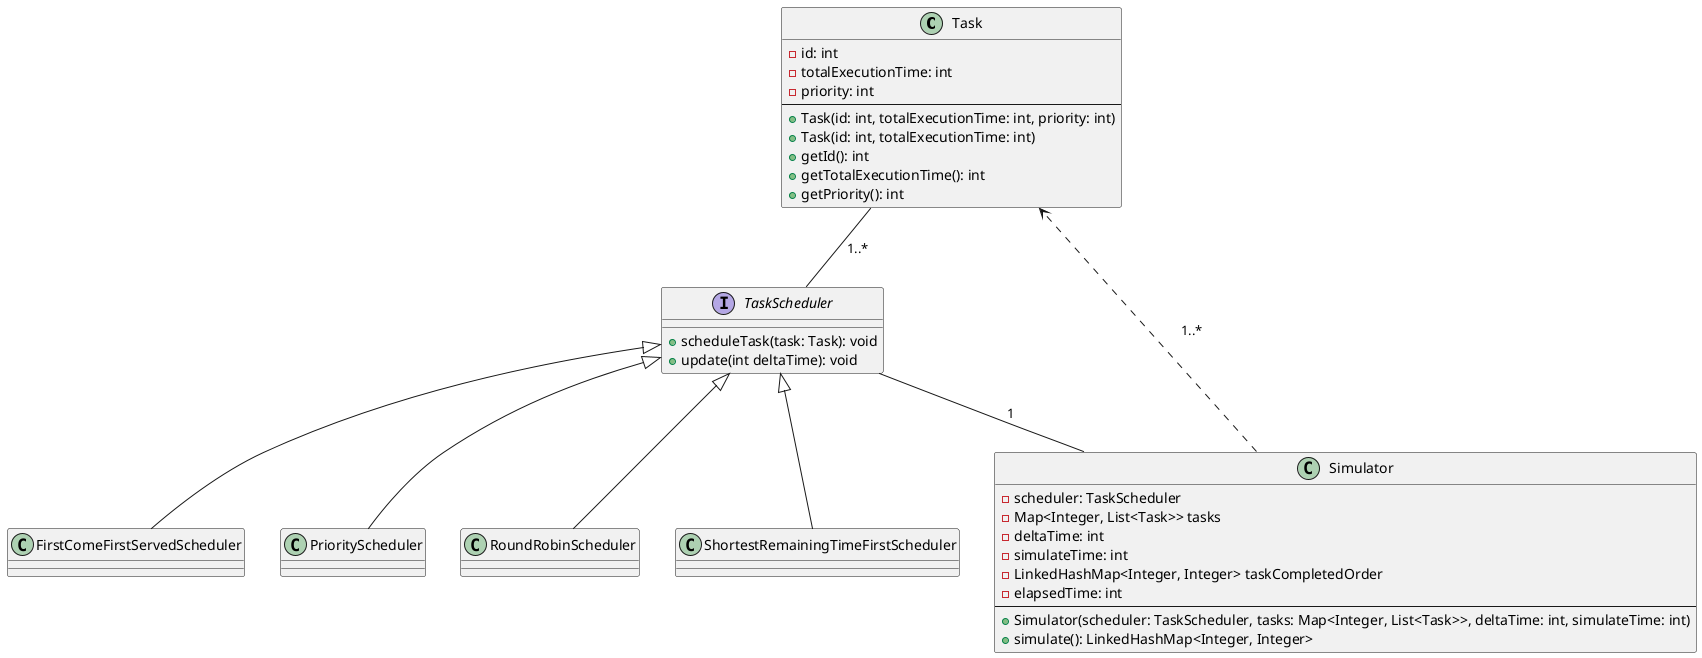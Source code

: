 @startuml

class Task {
  -id: int
  -totalExecutionTime: int
  -priority: int
  --
  +Task(id: int, totalExecutionTime: int, priority: int)
  +Task(id: int, totalExecutionTime: int)
  +getId(): int
  +getTotalExecutionTime(): int
  +getPriority(): int
}

interface TaskScheduler {
  +scheduleTask(task: Task): void
  +update(int deltaTime): void
}

class FirstComeFirstServedScheduler extends TaskScheduler {}
class PriorityScheduler extends TaskScheduler {}
class RoundRobinScheduler extends TaskScheduler {}
class ShortestRemainingTimeFirstScheduler extends TaskScheduler {}

class Simulator {
  -scheduler: TaskScheduler
  -Map<Integer, List<Task>> tasks
  -deltaTime: int
  -simulateTime: int
  -LinkedHashMap<Integer, Integer> taskCompletedOrder
  -elapsedTime: int
  --
  +Simulator(scheduler: TaskScheduler, tasks: Map<Integer, List<Task>>, deltaTime: int, simulateTime: int)
  +simulate(): LinkedHashMap<Integer, Integer>
}

Task -- TaskScheduler : "1..*"
TaskScheduler -- Simulator : "1"
Simulator ..> Task : "1..*"

@enduml
